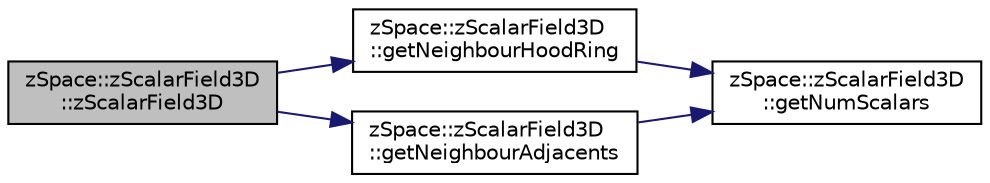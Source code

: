 digraph "zSpace::zScalarField3D::zScalarField3D"
{
  edge [fontname="Helvetica",fontsize="10",labelfontname="Helvetica",labelfontsize="10"];
  node [fontname="Helvetica",fontsize="10",shape=record];
  rankdir="LR";
  Node7 [label="zSpace::zScalarField3D\l::zScalarField3D",height=0.2,width=0.4,color="black", fillcolor="grey75", style="filled", fontcolor="black"];
  Node7 -> Node8 [color="midnightblue",fontsize="10",style="solid",fontname="Helvetica"];
  Node8 [label="zSpace::zScalarField3D\l::getNeighbourHoodRing",height=0.2,width=0.4,color="black", fillcolor="white", style="filled",URL="$classz_space_1_1z_scalar_field3_d.html#a2cf66dccc3b37f58b517e85a5a4c3517",tooltip="This method gets the ring neighbours of the scalar at the input index. "];
  Node8 -> Node9 [color="midnightblue",fontsize="10",style="solid",fontname="Helvetica"];
  Node9 [label="zSpace::zScalarField3D\l::getNumScalars",height=0.2,width=0.4,color="black", fillcolor="white", style="filled",URL="$classz_space_1_1z_scalar_field3_d.html#a723f9fc9ca4fc1b5f9fc716d7d266b8e",tooltip="This method retruns the number of scalars in the field. "];
  Node7 -> Node10 [color="midnightblue",fontsize="10",style="solid",fontname="Helvetica"];
  Node10 [label="zSpace::zScalarField3D\l::getNeighbourAdjacents",height=0.2,width=0.4,color="black", fillcolor="white", style="filled",URL="$classz_space_1_1z_scalar_field3_d.html#a5760b9058d3ba333a594af076520cfcf",tooltip="This method gets the immediate adjacent neighbours of the scalar at the input index. "];
  Node10 -> Node9 [color="midnightblue",fontsize="10",style="solid",fontname="Helvetica"];
}
